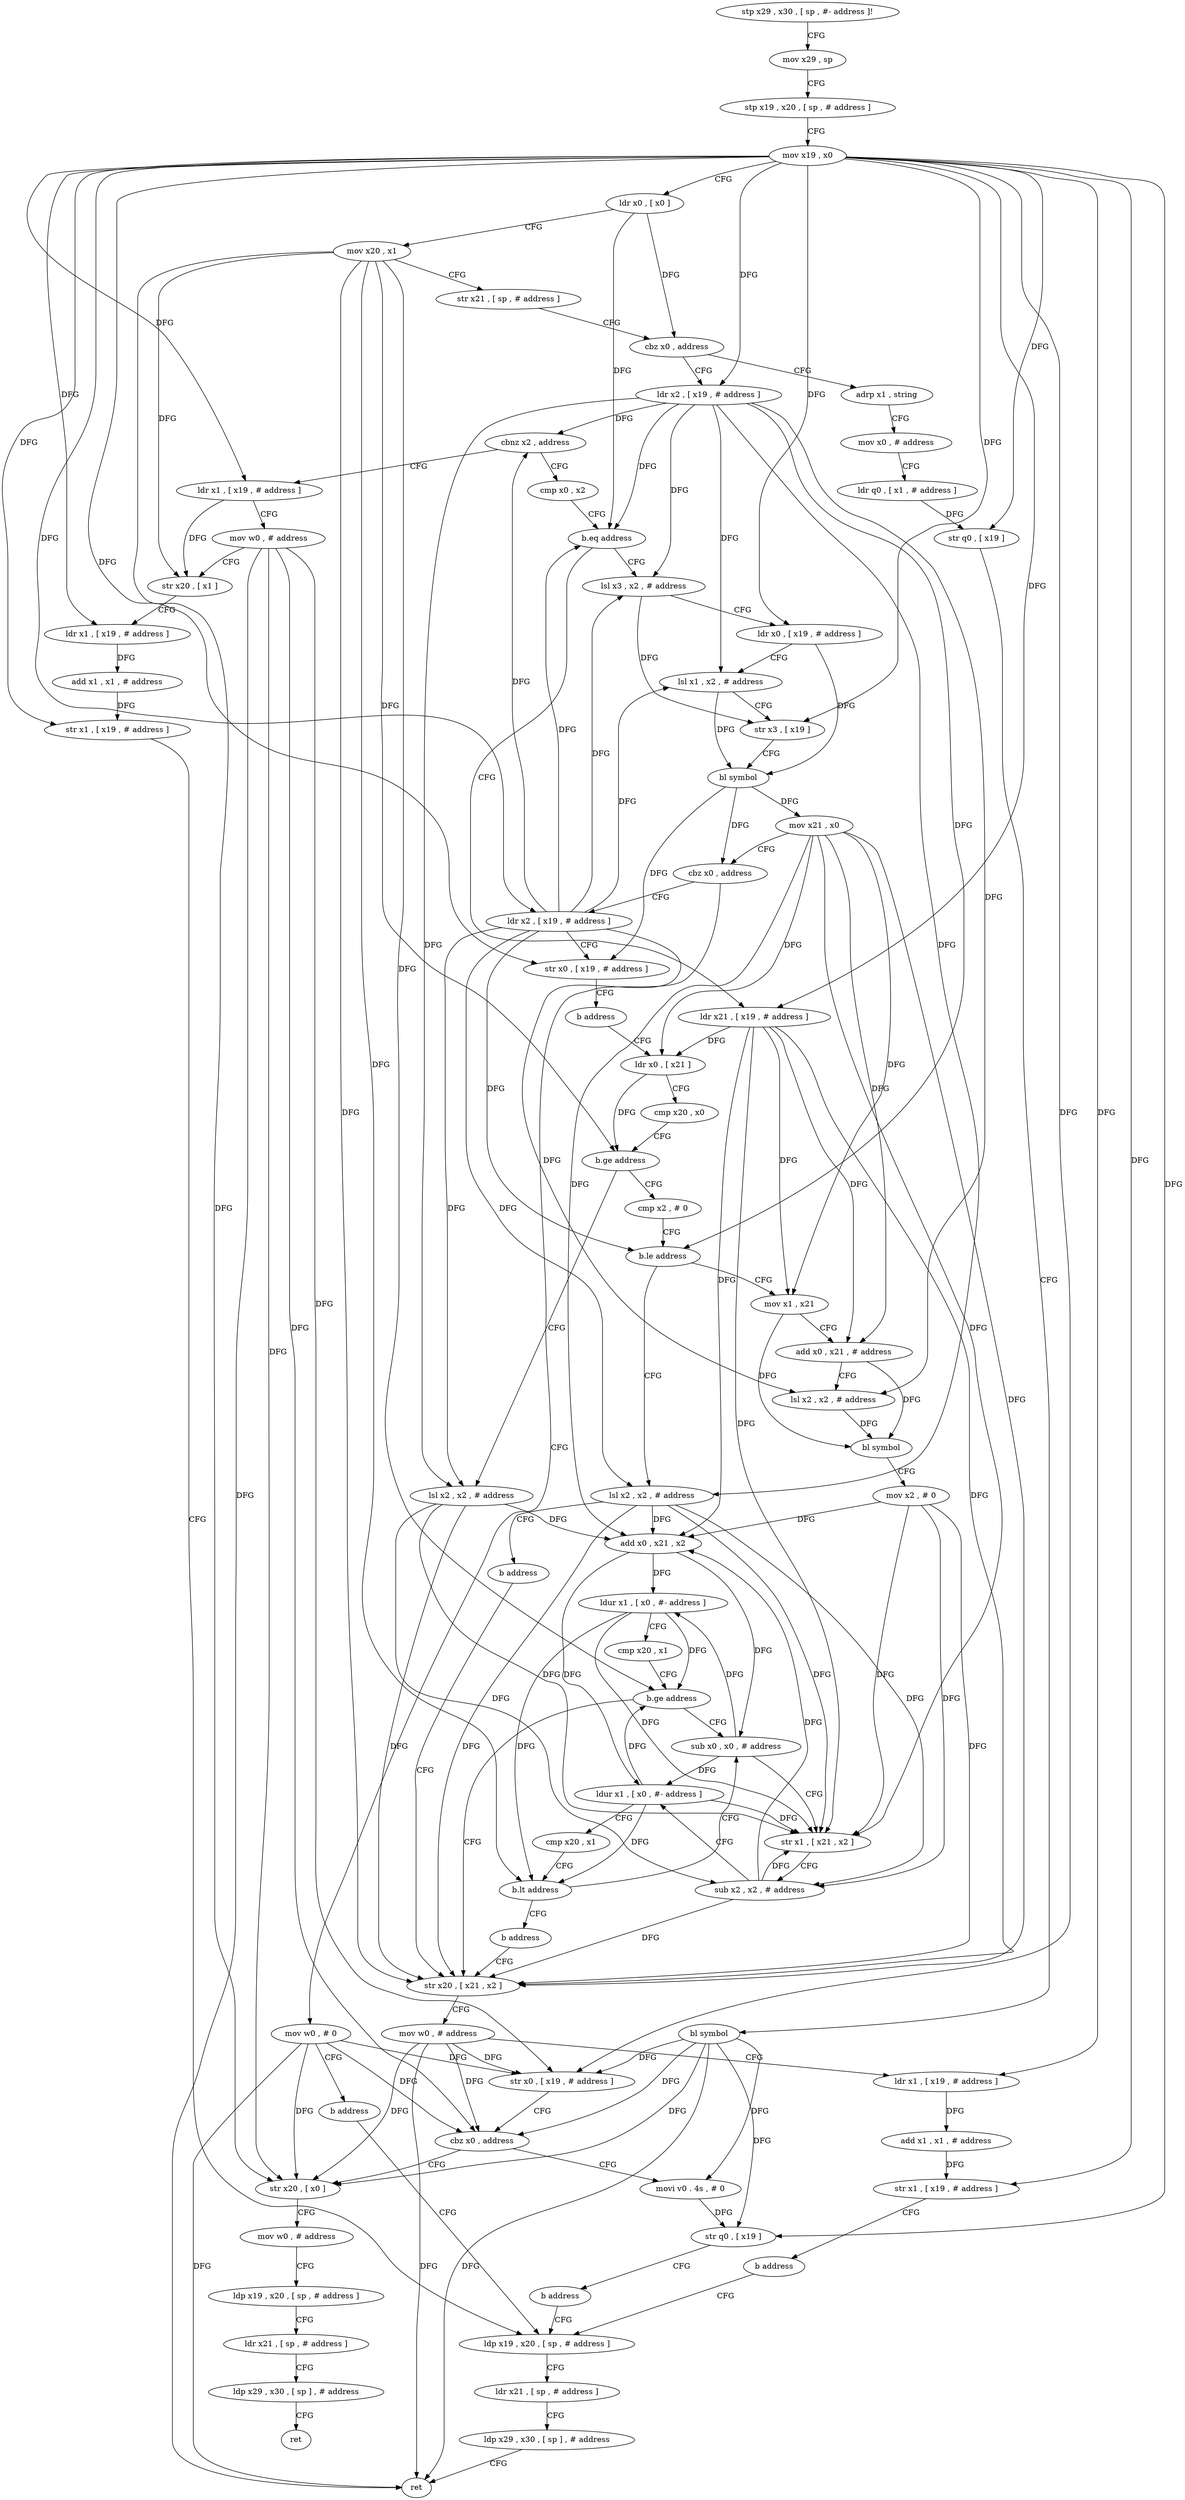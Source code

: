 digraph "func" {
"4238296" [label = "stp x29 , x30 , [ sp , #- address ]!" ]
"4238300" [label = "mov x29 , sp" ]
"4238304" [label = "stp x19 , x20 , [ sp , # address ]" ]
"4238308" [label = "mov x19 , x0" ]
"4238312" [label = "ldr x0 , [ x0 ]" ]
"4238316" [label = "mov x20 , x1" ]
"4238320" [label = "str x21 , [ sp , # address ]" ]
"4238324" [label = "cbz x0 , address" ]
"4238376" [label = "adrp x1 , string" ]
"4238328" [label = "ldr x2 , [ x19 , # address ]" ]
"4238380" [label = "mov x0 , # address" ]
"4238384" [label = "ldr q0 , [ x1 , # address ]" ]
"4238388" [label = "str q0 , [ x19 ]" ]
"4238392" [label = "bl symbol" ]
"4238396" [label = "str x0 , [ x19 , # address ]" ]
"4238400" [label = "cbz x0 , address" ]
"4238560" [label = "movi v0 . 4s , # 0" ]
"4238404" [label = "str x20 , [ x0 ]" ]
"4238332" [label = "cbnz x2 , address" ]
"4238432" [label = "cmp x0 , x2" ]
"4238336" [label = "ldr x1 , [ x19 , # address ]" ]
"4238564" [label = "str q0 , [ x19 ]" ]
"4238568" [label = "b address" ]
"4238360" [label = "ldp x19 , x20 , [ sp , # address ]" ]
"4238408" [label = "mov w0 , # address" ]
"4238412" [label = "ldp x19 , x20 , [ sp , # address ]" ]
"4238416" [label = "ldr x21 , [ sp , # address ]" ]
"4238420" [label = "ldp x29 , x30 , [ sp ] , # address" ]
"4238424" [label = "ret" ]
"4238436" [label = "b.eq address" ]
"4238572" [label = "lsl x3 , x2 , # address" ]
"4238440" [label = "ldr x21 , [ x19 , # address ]" ]
"4238340" [label = "mov w0 , # address" ]
"4238344" [label = "str x20 , [ x1 ]" ]
"4238348" [label = "ldr x1 , [ x19 , # address ]" ]
"4238352" [label = "add x1 , x1 , # address" ]
"4238356" [label = "str x1 , [ x19 , # address ]" ]
"4238364" [label = "ldr x21 , [ sp , # address ]" ]
"4238368" [label = "ldp x29 , x30 , [ sp ] , # address" ]
"4238372" [label = "ret" ]
"4238576" [label = "ldr x0 , [ x19 , # address ]" ]
"4238580" [label = "lsl x1 , x2 , # address" ]
"4238584" [label = "str x3 , [ x19 ]" ]
"4238588" [label = "bl symbol" ]
"4238592" [label = "mov x21 , x0" ]
"4238596" [label = "cbz x0 , address" ]
"4238620" [label = "mov w0 , # 0" ]
"4238600" [label = "ldr x2 , [ x19 , # address ]" ]
"4238444" [label = "ldr x0 , [ x21 ]" ]
"4238624" [label = "b address" ]
"4238604" [label = "str x0 , [ x19 , # address ]" ]
"4238608" [label = "b address" ]
"4238512" [label = "lsl x2 , x2 , # address" ]
"4238516" [label = "add x0 , x21 , x2" ]
"4238520" [label = "ldur x1 , [ x0 , #- address ]" ]
"4238524" [label = "cmp x20 , x1" ]
"4238528" [label = "b.ge address" ]
"4238484" [label = "str x20 , [ x21 , x2 ]" ]
"4238532" [label = "sub x0 , x0 , # address" ]
"4238456" [label = "cmp x2 , # 0" ]
"4238460" [label = "b.le address" ]
"4238612" [label = "lsl x2 , x2 , # address" ]
"4238464" [label = "mov x1 , x21" ]
"4238448" [label = "cmp x20 , x0" ]
"4238452" [label = "b.ge address" ]
"4238488" [label = "mov w0 , # address" ]
"4238492" [label = "ldr x1 , [ x19 , # address ]" ]
"4238496" [label = "add x1 , x1 , # address" ]
"4238500" [label = "str x1 , [ x19 , # address ]" ]
"4238504" [label = "b address" ]
"4238536" [label = "str x1 , [ x21 , x2 ]" ]
"4238540" [label = "sub x2 , x2 , # address" ]
"4238544" [label = "ldur x1 , [ x0 , #- address ]" ]
"4238548" [label = "cmp x20 , x1" ]
"4238552" [label = "b.lt address" ]
"4238556" [label = "b address" ]
"4238616" [label = "b address" ]
"4238468" [label = "add x0 , x21 , # address" ]
"4238472" [label = "lsl x2 , x2 , # address" ]
"4238476" [label = "bl symbol" ]
"4238480" [label = "mov x2 , # 0" ]
"4238296" -> "4238300" [ label = "CFG" ]
"4238300" -> "4238304" [ label = "CFG" ]
"4238304" -> "4238308" [ label = "CFG" ]
"4238308" -> "4238312" [ label = "CFG" ]
"4238308" -> "4238388" [ label = "DFG" ]
"4238308" -> "4238396" [ label = "DFG" ]
"4238308" -> "4238328" [ label = "DFG" ]
"4238308" -> "4238564" [ label = "DFG" ]
"4238308" -> "4238336" [ label = "DFG" ]
"4238308" -> "4238348" [ label = "DFG" ]
"4238308" -> "4238356" [ label = "DFG" ]
"4238308" -> "4238576" [ label = "DFG" ]
"4238308" -> "4238584" [ label = "DFG" ]
"4238308" -> "4238440" [ label = "DFG" ]
"4238308" -> "4238600" [ label = "DFG" ]
"4238308" -> "4238604" [ label = "DFG" ]
"4238308" -> "4238492" [ label = "DFG" ]
"4238308" -> "4238500" [ label = "DFG" ]
"4238312" -> "4238316" [ label = "CFG" ]
"4238312" -> "4238324" [ label = "DFG" ]
"4238312" -> "4238436" [ label = "DFG" ]
"4238316" -> "4238320" [ label = "CFG" ]
"4238316" -> "4238404" [ label = "DFG" ]
"4238316" -> "4238344" [ label = "DFG" ]
"4238316" -> "4238452" [ label = "DFG" ]
"4238316" -> "4238528" [ label = "DFG" ]
"4238316" -> "4238484" [ label = "DFG" ]
"4238316" -> "4238552" [ label = "DFG" ]
"4238320" -> "4238324" [ label = "CFG" ]
"4238324" -> "4238376" [ label = "CFG" ]
"4238324" -> "4238328" [ label = "CFG" ]
"4238376" -> "4238380" [ label = "CFG" ]
"4238328" -> "4238332" [ label = "DFG" ]
"4238328" -> "4238436" [ label = "DFG" ]
"4238328" -> "4238572" [ label = "DFG" ]
"4238328" -> "4238580" [ label = "DFG" ]
"4238328" -> "4238512" [ label = "DFG" ]
"4238328" -> "4238460" [ label = "DFG" ]
"4238328" -> "4238612" [ label = "DFG" ]
"4238328" -> "4238472" [ label = "DFG" ]
"4238380" -> "4238384" [ label = "CFG" ]
"4238384" -> "4238388" [ label = "DFG" ]
"4238388" -> "4238392" [ label = "CFG" ]
"4238392" -> "4238396" [ label = "DFG" ]
"4238392" -> "4238400" [ label = "DFG" ]
"4238392" -> "4238404" [ label = "DFG" ]
"4238392" -> "4238372" [ label = "DFG" ]
"4238392" -> "4238560" [ label = "DFG" ]
"4238392" -> "4238564" [ label = "DFG" ]
"4238396" -> "4238400" [ label = "CFG" ]
"4238400" -> "4238560" [ label = "CFG" ]
"4238400" -> "4238404" [ label = "CFG" ]
"4238560" -> "4238564" [ label = "DFG" ]
"4238404" -> "4238408" [ label = "CFG" ]
"4238332" -> "4238432" [ label = "CFG" ]
"4238332" -> "4238336" [ label = "CFG" ]
"4238432" -> "4238436" [ label = "CFG" ]
"4238336" -> "4238340" [ label = "CFG" ]
"4238336" -> "4238344" [ label = "DFG" ]
"4238564" -> "4238568" [ label = "CFG" ]
"4238568" -> "4238360" [ label = "CFG" ]
"4238360" -> "4238364" [ label = "CFG" ]
"4238408" -> "4238412" [ label = "CFG" ]
"4238412" -> "4238416" [ label = "CFG" ]
"4238416" -> "4238420" [ label = "CFG" ]
"4238420" -> "4238424" [ label = "CFG" ]
"4238436" -> "4238572" [ label = "CFG" ]
"4238436" -> "4238440" [ label = "CFG" ]
"4238572" -> "4238576" [ label = "CFG" ]
"4238572" -> "4238584" [ label = "DFG" ]
"4238440" -> "4238444" [ label = "DFG" ]
"4238440" -> "4238516" [ label = "DFG" ]
"4238440" -> "4238484" [ label = "DFG" ]
"4238440" -> "4238536" [ label = "DFG" ]
"4238440" -> "4238464" [ label = "DFG" ]
"4238440" -> "4238468" [ label = "DFG" ]
"4238340" -> "4238344" [ label = "CFG" ]
"4238340" -> "4238396" [ label = "DFG" ]
"4238340" -> "4238400" [ label = "DFG" ]
"4238340" -> "4238404" [ label = "DFG" ]
"4238340" -> "4238372" [ label = "DFG" ]
"4238344" -> "4238348" [ label = "CFG" ]
"4238348" -> "4238352" [ label = "DFG" ]
"4238352" -> "4238356" [ label = "DFG" ]
"4238356" -> "4238360" [ label = "CFG" ]
"4238364" -> "4238368" [ label = "CFG" ]
"4238368" -> "4238372" [ label = "CFG" ]
"4238576" -> "4238580" [ label = "CFG" ]
"4238576" -> "4238588" [ label = "DFG" ]
"4238580" -> "4238584" [ label = "CFG" ]
"4238580" -> "4238588" [ label = "DFG" ]
"4238584" -> "4238588" [ label = "CFG" ]
"4238588" -> "4238592" [ label = "DFG" ]
"4238588" -> "4238596" [ label = "DFG" ]
"4238588" -> "4238604" [ label = "DFG" ]
"4238592" -> "4238596" [ label = "CFG" ]
"4238592" -> "4238444" [ label = "DFG" ]
"4238592" -> "4238516" [ label = "DFG" ]
"4238592" -> "4238484" [ label = "DFG" ]
"4238592" -> "4238536" [ label = "DFG" ]
"4238592" -> "4238464" [ label = "DFG" ]
"4238592" -> "4238468" [ label = "DFG" ]
"4238596" -> "4238620" [ label = "CFG" ]
"4238596" -> "4238600" [ label = "CFG" ]
"4238620" -> "4238624" [ label = "CFG" ]
"4238620" -> "4238396" [ label = "DFG" ]
"4238620" -> "4238400" [ label = "DFG" ]
"4238620" -> "4238404" [ label = "DFG" ]
"4238620" -> "4238372" [ label = "DFG" ]
"4238600" -> "4238604" [ label = "CFG" ]
"4238600" -> "4238332" [ label = "DFG" ]
"4238600" -> "4238436" [ label = "DFG" ]
"4238600" -> "4238572" [ label = "DFG" ]
"4238600" -> "4238580" [ label = "DFG" ]
"4238600" -> "4238512" [ label = "DFG" ]
"4238600" -> "4238460" [ label = "DFG" ]
"4238600" -> "4238612" [ label = "DFG" ]
"4238600" -> "4238472" [ label = "DFG" ]
"4238444" -> "4238448" [ label = "CFG" ]
"4238444" -> "4238452" [ label = "DFG" ]
"4238624" -> "4238360" [ label = "CFG" ]
"4238604" -> "4238608" [ label = "CFG" ]
"4238608" -> "4238444" [ label = "CFG" ]
"4238512" -> "4238516" [ label = "DFG" ]
"4238512" -> "4238484" [ label = "DFG" ]
"4238512" -> "4238536" [ label = "DFG" ]
"4238512" -> "4238540" [ label = "DFG" ]
"4238516" -> "4238520" [ label = "DFG" ]
"4238516" -> "4238532" [ label = "DFG" ]
"4238516" -> "4238544" [ label = "DFG" ]
"4238520" -> "4238524" [ label = "CFG" ]
"4238520" -> "4238528" [ label = "DFG" ]
"4238520" -> "4238536" [ label = "DFG" ]
"4238520" -> "4238552" [ label = "DFG" ]
"4238524" -> "4238528" [ label = "CFG" ]
"4238528" -> "4238484" [ label = "CFG" ]
"4238528" -> "4238532" [ label = "CFG" ]
"4238484" -> "4238488" [ label = "CFG" ]
"4238532" -> "4238536" [ label = "CFG" ]
"4238532" -> "4238520" [ label = "DFG" ]
"4238532" -> "4238544" [ label = "DFG" ]
"4238456" -> "4238460" [ label = "CFG" ]
"4238460" -> "4238612" [ label = "CFG" ]
"4238460" -> "4238464" [ label = "CFG" ]
"4238612" -> "4238616" [ label = "CFG" ]
"4238612" -> "4238516" [ label = "DFG" ]
"4238612" -> "4238540" [ label = "DFG" ]
"4238612" -> "4238484" [ label = "DFG" ]
"4238612" -> "4238536" [ label = "DFG" ]
"4238464" -> "4238468" [ label = "CFG" ]
"4238464" -> "4238476" [ label = "DFG" ]
"4238448" -> "4238452" [ label = "CFG" ]
"4238452" -> "4238512" [ label = "CFG" ]
"4238452" -> "4238456" [ label = "CFG" ]
"4238488" -> "4238492" [ label = "CFG" ]
"4238488" -> "4238396" [ label = "DFG" ]
"4238488" -> "4238400" [ label = "DFG" ]
"4238488" -> "4238404" [ label = "DFG" ]
"4238488" -> "4238372" [ label = "DFG" ]
"4238492" -> "4238496" [ label = "DFG" ]
"4238496" -> "4238500" [ label = "DFG" ]
"4238500" -> "4238504" [ label = "CFG" ]
"4238504" -> "4238360" [ label = "CFG" ]
"4238536" -> "4238540" [ label = "CFG" ]
"4238540" -> "4238544" [ label = "CFG" ]
"4238540" -> "4238516" [ label = "DFG" ]
"4238540" -> "4238484" [ label = "DFG" ]
"4238540" -> "4238536" [ label = "DFG" ]
"4238544" -> "4238548" [ label = "CFG" ]
"4238544" -> "4238528" [ label = "DFG" ]
"4238544" -> "4238536" [ label = "DFG" ]
"4238544" -> "4238552" [ label = "DFG" ]
"4238548" -> "4238552" [ label = "CFG" ]
"4238552" -> "4238532" [ label = "CFG" ]
"4238552" -> "4238556" [ label = "CFG" ]
"4238556" -> "4238484" [ label = "CFG" ]
"4238616" -> "4238484" [ label = "CFG" ]
"4238468" -> "4238472" [ label = "CFG" ]
"4238468" -> "4238476" [ label = "DFG" ]
"4238472" -> "4238476" [ label = "DFG" ]
"4238476" -> "4238480" [ label = "CFG" ]
"4238480" -> "4238484" [ label = "DFG" ]
"4238480" -> "4238516" [ label = "DFG" ]
"4238480" -> "4238540" [ label = "DFG" ]
"4238480" -> "4238536" [ label = "DFG" ]
}
